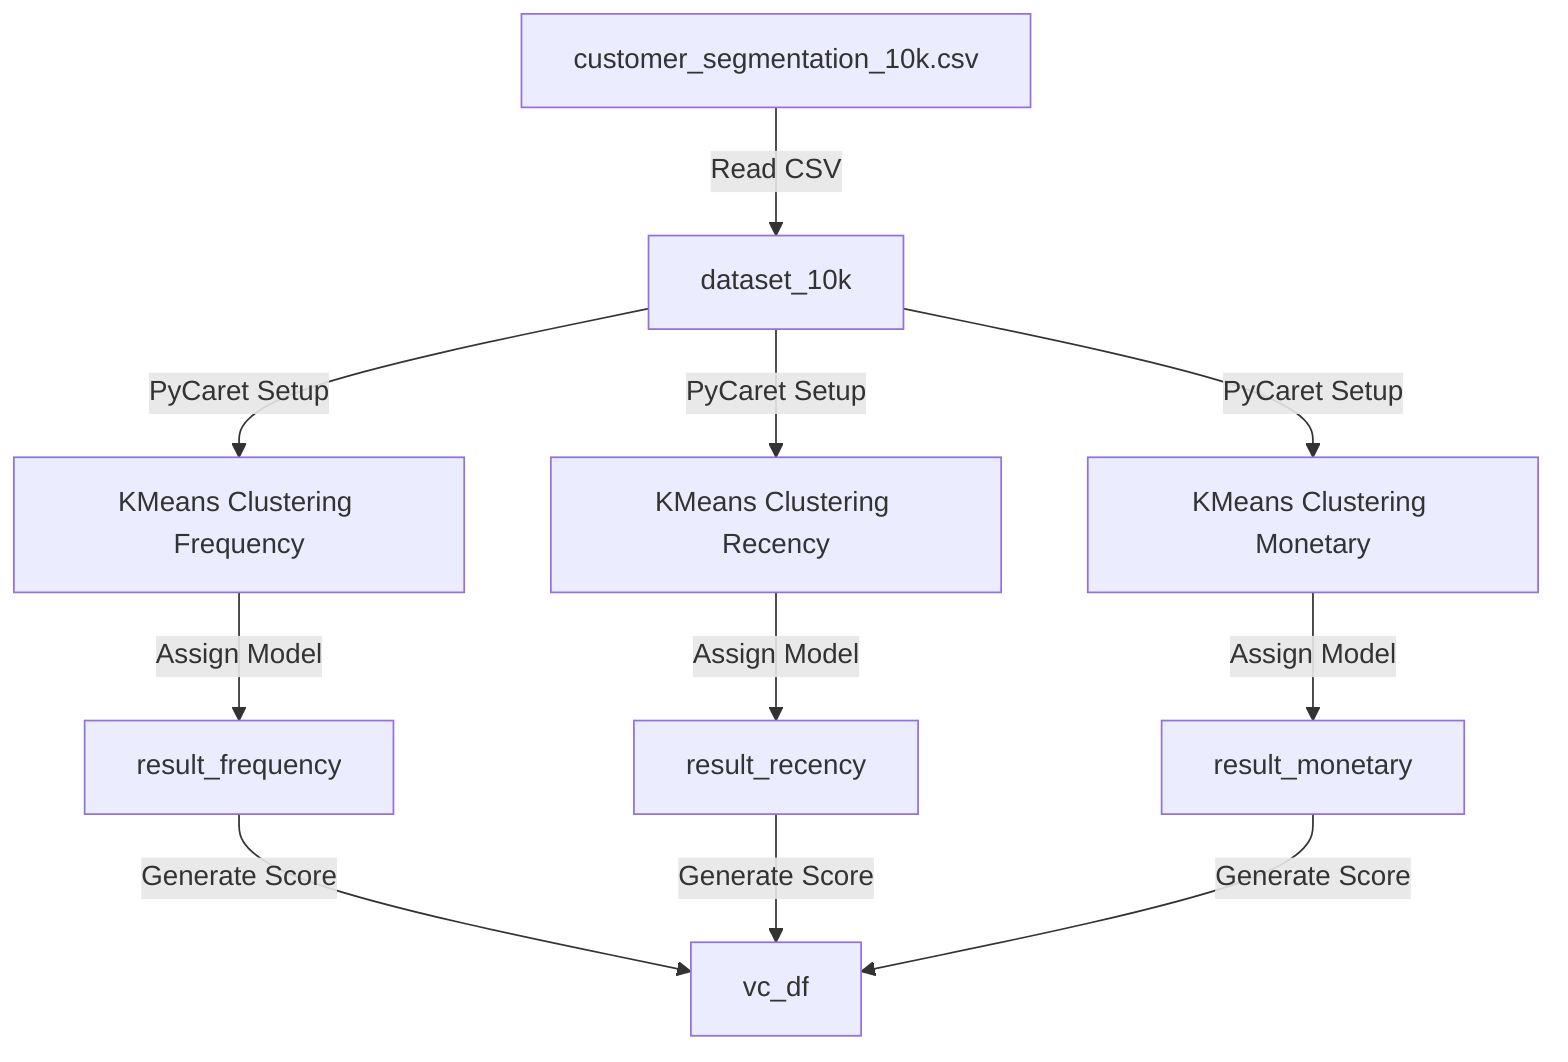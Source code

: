 flowchart TD
    A["customer_segmentation_10k.csv"] -->|"Read CSV"| B["dataset_10k"]
    %% A: This node represents the raw data source file containing customer data.
    %% B: This node represents the DataFrame created by reading the CSV file.

    B -->|"PyCaret Setup"| C_kmeans_frequency["KMeans Clustering Frequency"]
    B -->|"PyCaret Setup"| C_kmeans_recency["KMeans Clustering Recency"]
    B -->|"PyCaret Setup"| C_kmeans_monetary["KMeans Clustering Monetary"]
    %% C: These nodes represent the clustering models applied to different aspects of the customer data.

    C_kmeans_frequency -->|"Assign Model"| D_frequency["result_frequency"]
    C_kmeans_recency -->|"Assign Model"| D_recency["result_recency"]
    C_kmeans_monetary -->|"Assign Model"| D_monetary["result_monetary"]
    %% D: These nodes represent the outputs from the clustering models, containing RFM segmentation scores.

    D_frequency -->|"Generate Score"| E_vc_df["vc_df"]
    D_recency -->|"Generate Score"| E_vc_df["vc_df"]
    D_monetary -->|"Generate Score"| E_vc_df["vc_df"]
    %% E: This node represents the aggregation of scored data into a DataFrame for analysis of RFM scores distribution.